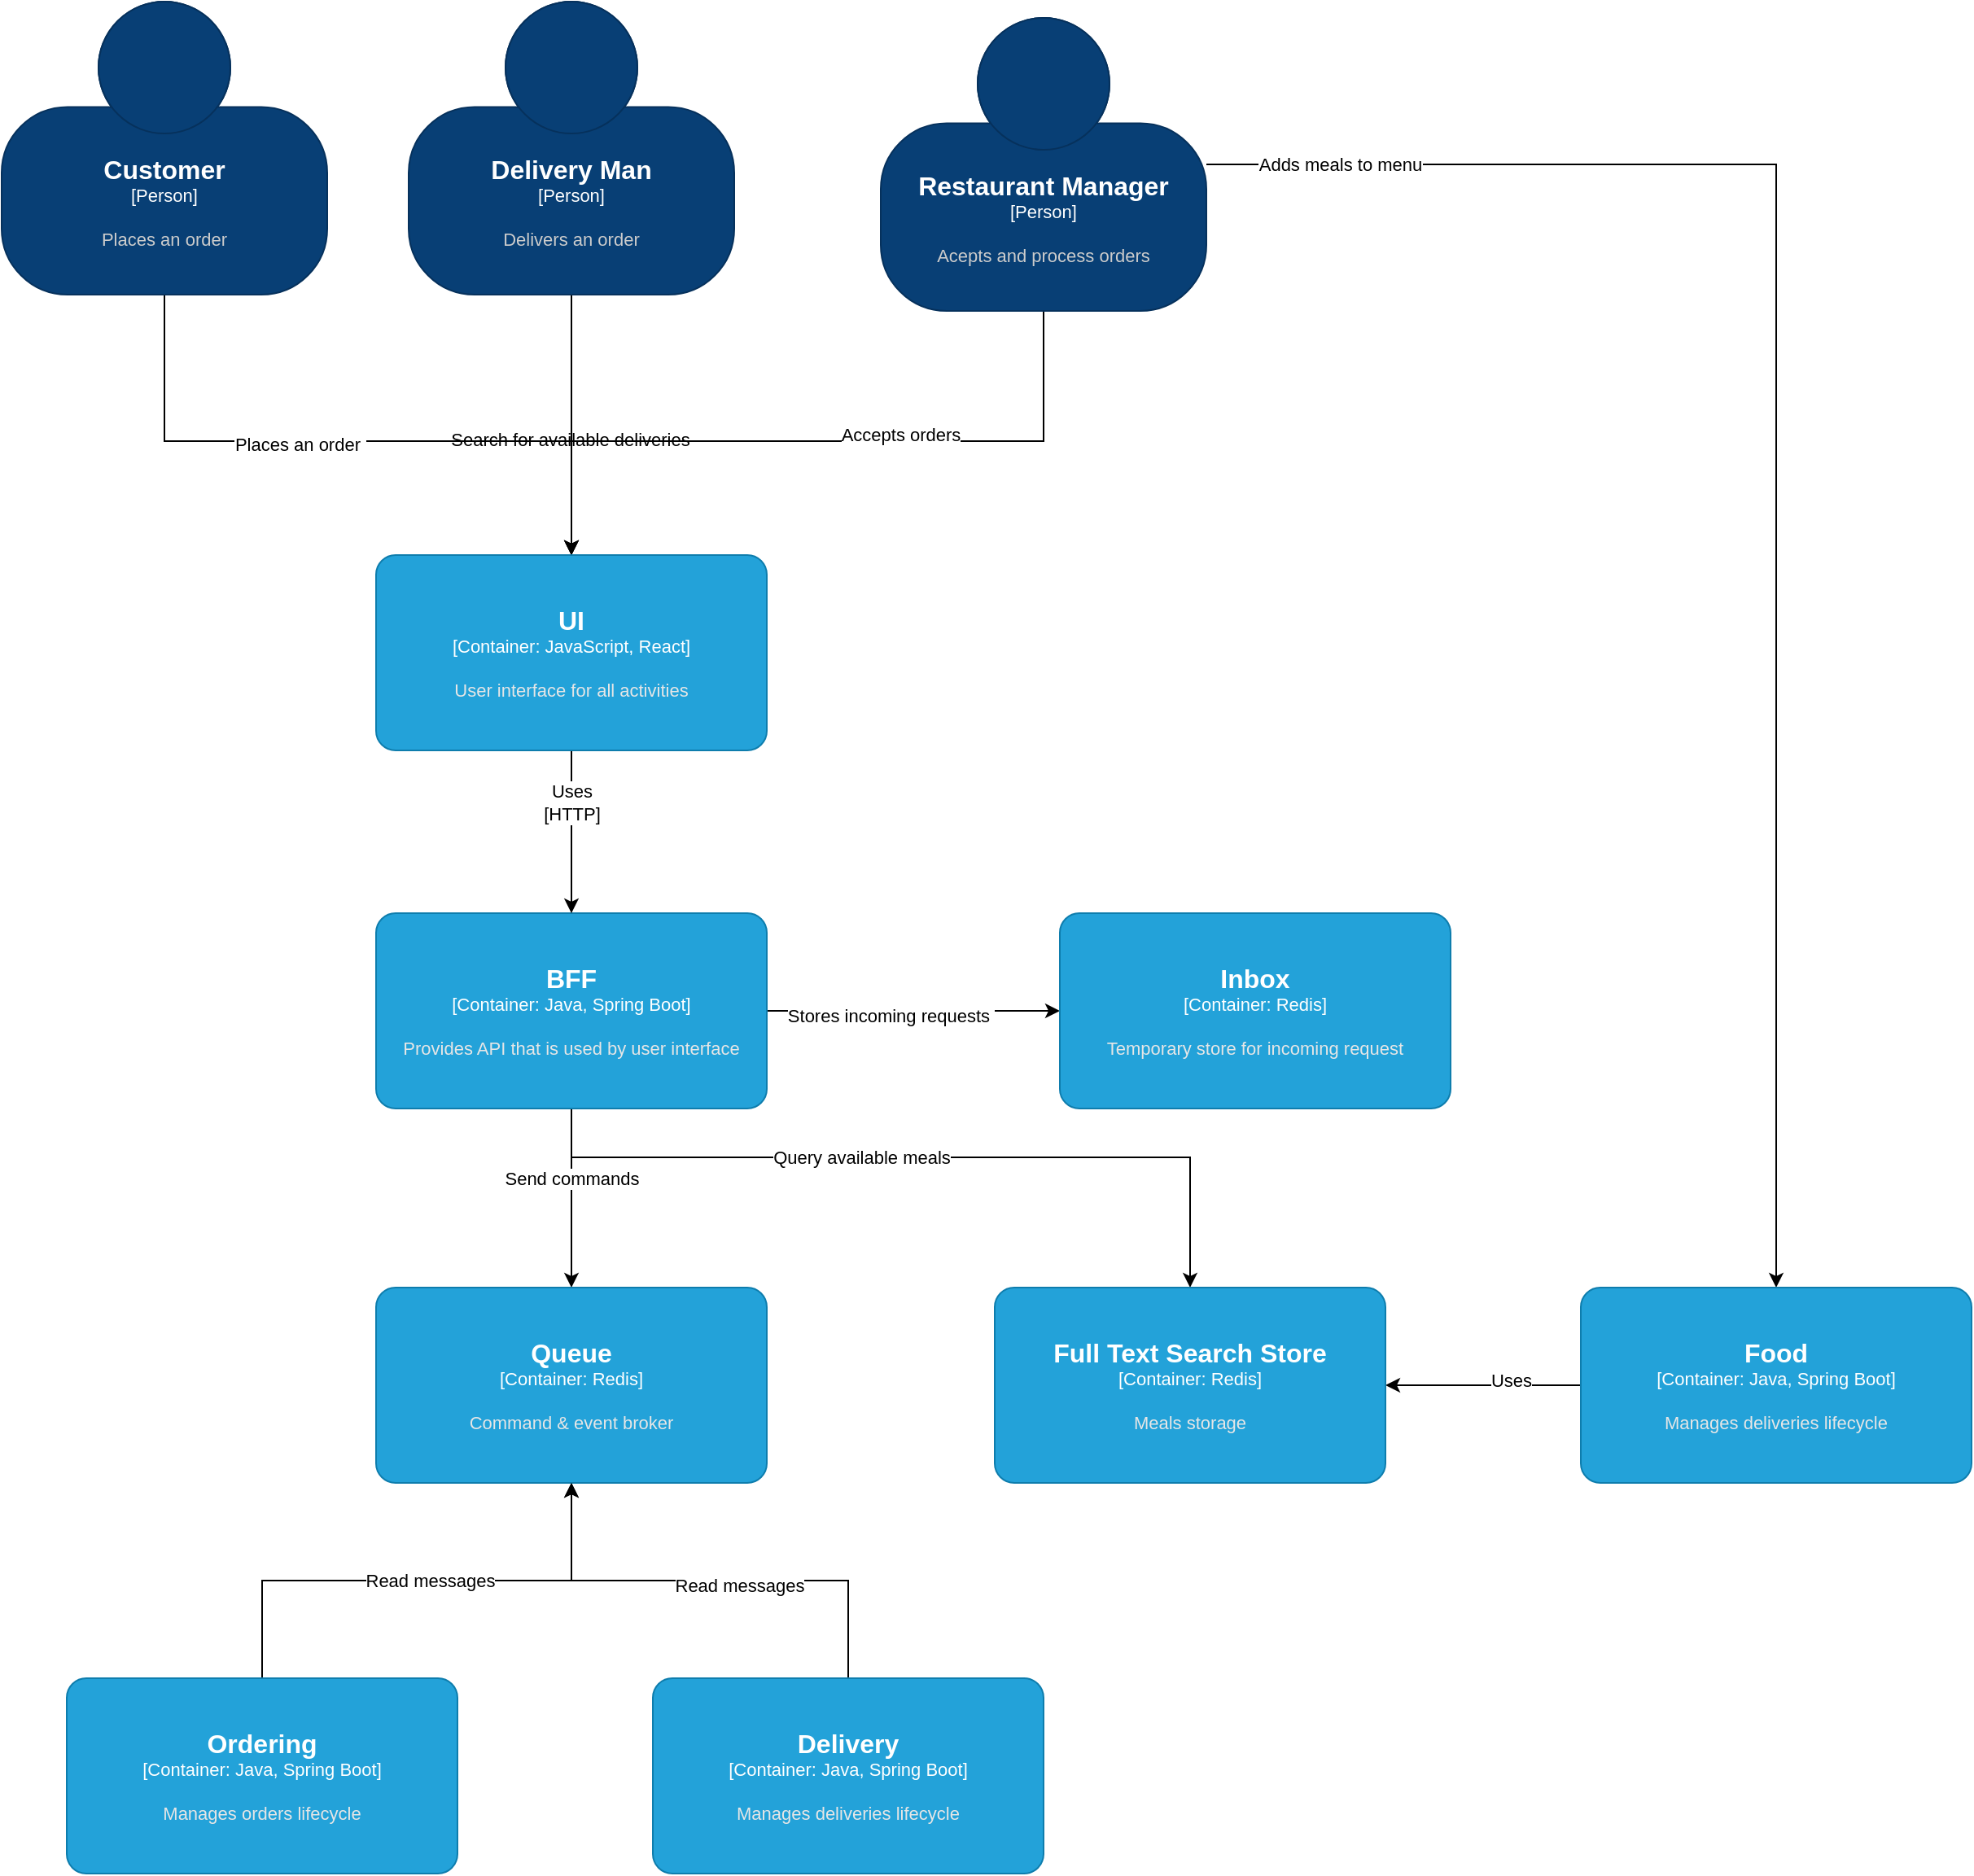 <mxfile version="20.5.3" type="embed" pages="2"><diagram id="RBEaezos3FXac58ys2MJ" name="Containers"><mxGraphModel dx="1485" dy="375" grid="1" gridSize="10" guides="1" tooltips="1" connect="1" arrows="1" fold="1" page="1" pageScale="1" pageWidth="850" pageHeight="1100" math="0" shadow="0"><root><mxCell id="0"/><mxCell id="1" parent="0"/><mxCell id="10" style="edgeStyle=orthogonalEdgeStyle;rounded=0;orthogonalLoop=1;jettySize=auto;html=1;entryX=0.5;entryY=0;entryDx=0;entryDy=0;entryPerimeter=0;" parent="1" source="2" target="6" edge="1"><mxGeometry relative="1" as="geometry"><Array as="points"><mxPoint x="320" y="190"/><mxPoint x="320" y="190"/></Array></mxGeometry></mxCell><mxCell id="11" value="Search for available deliveries" style="edgeLabel;html=1;align=center;verticalAlign=middle;resizable=0;points=[];" parent="10" vertex="1" connectable="0"><mxGeometry x="0.104" y="-1" relative="1" as="geometry"><mxPoint as="offset"/></mxGeometry></mxCell><mxCell id="7" style="edgeStyle=orthogonalEdgeStyle;rounded=0;orthogonalLoop=1;jettySize=auto;html=1;entryX=0.5;entryY=0;entryDx=0;entryDy=0;entryPerimeter=0;" parent="1" source="3" target="6" edge="1"><mxGeometry relative="1" as="geometry"><Array as="points"><mxPoint x="70" y="270"/><mxPoint x="320" y="270"/></Array></mxGeometry></mxCell><mxCell id="8" value="Places an order&amp;nbsp;" style="edgeLabel;html=1;align=center;verticalAlign=middle;resizable=0;points=[];" parent="7" vertex="1" connectable="0"><mxGeometry x="-0.158" y="-2" relative="1" as="geometry"><mxPoint as="offset"/></mxGeometry></mxCell><object placeholders="1" c4Name="Customer" c4Type="Person" c4Description="Places an order" label="&lt;font style=&quot;font-size: 16px&quot;&gt;&lt;b&gt;%c4Name%&lt;/b&gt;&lt;/font&gt;&lt;div&gt;[%c4Type%]&lt;/div&gt;&lt;br&gt;&lt;div&gt;&lt;font style=&quot;font-size: 11px&quot;&gt;&lt;font color=&quot;#cccccc&quot;&gt;%c4Description%&lt;/font&gt;&lt;/div&gt;" id="3"><mxCell style="html=1;fontSize=11;dashed=0;whiteSpace=wrap;fillColor=#083F75;strokeColor=#06315C;fontColor=#ffffff;shape=mxgraph.c4.person2;align=center;metaEdit=1;points=[[0.5,0,0],[1,0.5,0],[1,0.75,0],[0.75,1,0],[0.5,1,0],[0.25,1,0],[0,0.75,0],[0,0.5,0]];resizable=0;" parent="1" vertex="1"><mxGeometry x="-30" width="200" height="180" as="geometry"/></mxCell></object><mxCell id="9" style="edgeStyle=orthogonalEdgeStyle;rounded=0;orthogonalLoop=1;jettySize=auto;html=1;entryX=0.5;entryY=0;entryDx=0;entryDy=0;entryPerimeter=0;startArrow=none;" parent="1" source="2" target="6" edge="1"><mxGeometry relative="1" as="geometry"/></mxCell><mxCell id="7efCB9DDL_w3HXMfLn-I-29" style="edgeStyle=orthogonalEdgeStyle;rounded=0;orthogonalLoop=1;jettySize=auto;html=1;entryX=0.5;entryY=0;entryDx=0;entryDy=0;entryPerimeter=0;" edge="1" parent="1" source="4" target="7efCB9DDL_w3HXMfLn-I-26"><mxGeometry relative="1" as="geometry"/></mxCell><mxCell id="7efCB9DDL_w3HXMfLn-I-33" value="Adds meals to menu" style="edgeLabel;html=1;align=center;verticalAlign=middle;resizable=0;points=[];" vertex="1" connectable="0" parent="7efCB9DDL_w3HXMfLn-I-29"><mxGeometry x="-0.843" relative="1" as="geometry"><mxPoint as="offset"/></mxGeometry></mxCell><mxCell id="7efCB9DDL_w3HXMfLn-I-31" style="edgeStyle=orthogonalEdgeStyle;rounded=0;orthogonalLoop=1;jettySize=auto;html=1;entryX=0.5;entryY=0;entryDx=0;entryDy=0;entryPerimeter=0;" edge="1" parent="1" source="4" target="6"><mxGeometry relative="1" as="geometry"><Array as="points"><mxPoint x="610" y="270"/><mxPoint x="320" y="270"/></Array></mxGeometry></mxCell><mxCell id="7efCB9DDL_w3HXMfLn-I-32" value="Accepts orders" style="edgeLabel;html=1;align=center;verticalAlign=middle;resizable=0;points=[];" vertex="1" connectable="0" parent="7efCB9DDL_w3HXMfLn-I-31"><mxGeometry x="-0.235" y="-4" relative="1" as="geometry"><mxPoint as="offset"/></mxGeometry></mxCell><object placeholders="1" c4Name="Restaurant Manager" c4Type="Person" c4Description="Acepts and process orders" label="&lt;font style=&quot;font-size: 16px&quot;&gt;&lt;b&gt;%c4Name%&lt;/b&gt;&lt;/font&gt;&lt;div&gt;[%c4Type%]&lt;/div&gt;&lt;br&gt;&lt;div&gt;&lt;font style=&quot;font-size: 11px&quot;&gt;&lt;font color=&quot;#cccccc&quot;&gt;%c4Description%&lt;/font&gt;&lt;/div&gt;" id="4"><mxCell style="html=1;fontSize=11;dashed=0;whiteSpace=wrap;fillColor=#083F75;strokeColor=#06315C;fontColor=#ffffff;shape=mxgraph.c4.person2;align=center;metaEdit=1;points=[[0.5,0,0],[1,0.5,0],[1,0.75,0],[0.75,1,0],[0.5,1,0],[0.25,1,0],[0,0.75,0],[0,0.5,0]];resizable=0;" parent="1" vertex="1"><mxGeometry x="510" y="10" width="200" height="180" as="geometry"/></mxCell></object><mxCell id="7efCB9DDL_w3HXMfLn-I-17" style="edgeStyle=orthogonalEdgeStyle;rounded=0;orthogonalLoop=1;jettySize=auto;html=1;entryX=0;entryY=0.5;entryDx=0;entryDy=0;entryPerimeter=0;" edge="1" parent="1" source="5" target="17"><mxGeometry relative="1" as="geometry"/></mxCell><mxCell id="7efCB9DDL_w3HXMfLn-I-19" value="Stores incoming requests&amp;nbsp;" style="edgeLabel;html=1;align=center;verticalAlign=middle;resizable=0;points=[];" vertex="1" connectable="0" parent="7efCB9DDL_w3HXMfLn-I-17"><mxGeometry x="-0.147" y="-3" relative="1" as="geometry"><mxPoint x="-1" as="offset"/></mxGeometry></mxCell><mxCell id="7efCB9DDL_w3HXMfLn-I-18" style="edgeStyle=orthogonalEdgeStyle;rounded=0;orthogonalLoop=1;jettySize=auto;html=1;" edge="1" parent="1" source="5" target="16"><mxGeometry relative="1" as="geometry"/></mxCell><mxCell id="7efCB9DDL_w3HXMfLn-I-20" value="Send commands" style="edgeLabel;html=1;align=center;verticalAlign=middle;resizable=0;points=[];" vertex="1" connectable="0" parent="7efCB9DDL_w3HXMfLn-I-18"><mxGeometry x="-0.223" relative="1" as="geometry"><mxPoint as="offset"/></mxGeometry></mxCell><mxCell id="7efCB9DDL_w3HXMfLn-I-34" style="edgeStyle=orthogonalEdgeStyle;rounded=0;orthogonalLoop=1;jettySize=auto;html=1;" edge="1" parent="1" source="5" target="7efCB9DDL_w3HXMfLn-I-27"><mxGeometry relative="1" as="geometry"><Array as="points"><mxPoint x="320" y="710"/><mxPoint x="700" y="710"/></Array></mxGeometry></mxCell><mxCell id="7efCB9DDL_w3HXMfLn-I-36" value="Query available meals" style="edgeLabel;html=1;align=center;verticalAlign=middle;resizable=0;points=[];" vertex="1" connectable="0" parent="7efCB9DDL_w3HXMfLn-I-34"><mxGeometry x="-0.152" relative="1" as="geometry"><mxPoint as="offset"/></mxGeometry></mxCell><object placeholders="1" c4Name="BFF" c4Type="Container" c4Technology="Java, Spring Boot" c4Description="Provides API that is used by user interface" label="&lt;font style=&quot;font-size: 16px&quot;&gt;&lt;b&gt;%c4Name%&lt;/b&gt;&lt;/font&gt;&lt;div&gt;[%c4Type%: %c4Technology%]&lt;/div&gt;&lt;br&gt;&lt;div&gt;&lt;font style=&quot;font-size: 11px&quot;&gt;&lt;font color=&quot;#E6E6E6&quot;&gt;%c4Description%&lt;/font&gt;&lt;/div&gt;" id="5"><mxCell style="rounded=1;whiteSpace=wrap;html=1;fontSize=11;labelBackgroundColor=none;fillColor=#23A2D9;fontColor=#ffffff;align=center;arcSize=10;strokeColor=#0E7DAD;metaEdit=1;resizable=0;points=[[0.25,0,0],[0.5,0,0],[0.75,0,0],[1,0.25,0],[1,0.5,0],[1,0.75,0],[0.75,1,0],[0.5,1,0],[0.25,1,0],[0,0.75,0],[0,0.5,0],[0,0.25,0]];" parent="1" vertex="1"><mxGeometry x="200" y="560" width="240" height="120" as="geometry"/></mxCell></object><mxCell id="12" style="edgeStyle=orthogonalEdgeStyle;rounded=0;orthogonalLoop=1;jettySize=auto;html=1;entryX=0.5;entryY=0;entryDx=0;entryDy=0;entryPerimeter=0;" parent="1" source="6" target="5" edge="1"><mxGeometry relative="1" as="geometry"/></mxCell><mxCell id="13" value="Uses&lt;br&gt;[HTTP]" style="edgeLabel;html=1;align=center;verticalAlign=middle;resizable=0;points=[];" parent="12" vertex="1" connectable="0"><mxGeometry x="-0.374" relative="1" as="geometry"><mxPoint as="offset"/></mxGeometry></mxCell><object placeholders="1" c4Name="UI" c4Type="Container" c4Technology="JavaScript, React" c4Description="User interface for all activities" label="&lt;font style=&quot;font-size: 16px&quot;&gt;&lt;b&gt;%c4Name%&lt;/b&gt;&lt;/font&gt;&lt;div&gt;[%c4Type%: %c4Technology%]&lt;/div&gt;&lt;br&gt;&lt;div&gt;&lt;font style=&quot;font-size: 11px&quot;&gt;&lt;font color=&quot;#E6E6E6&quot;&gt;%c4Description%&lt;/font&gt;&lt;/div&gt;" id="6"><mxCell style="rounded=1;whiteSpace=wrap;html=1;fontSize=11;labelBackgroundColor=none;fillColor=#23A2D9;fontColor=#ffffff;align=center;arcSize=10;strokeColor=#0E7DAD;metaEdit=1;resizable=0;points=[[0.25,0,0],[0.5,0,0],[0.75,0,0],[1,0.25,0],[1,0.5,0],[1,0.75,0],[0.75,1,0],[0.5,1,0],[0.25,1,0],[0,0.75,0],[0,0.5,0],[0,0.25,0]];" parent="1" vertex="1"><mxGeometry x="200" y="340" width="240" height="120" as="geometry"/></mxCell></object><mxCell id="7efCB9DDL_w3HXMfLn-I-21" style="edgeStyle=orthogonalEdgeStyle;rounded=0;orthogonalLoop=1;jettySize=auto;html=1;entryX=0.5;entryY=1;entryDx=0;entryDy=0;entryPerimeter=0;" edge="1" parent="1" source="14" target="16"><mxGeometry relative="1" as="geometry"/></mxCell><mxCell id="7efCB9DDL_w3HXMfLn-I-22" value="Read messages" style="edgeLabel;html=1;align=center;verticalAlign=middle;resizable=0;points=[];" vertex="1" connectable="0" parent="7efCB9DDL_w3HXMfLn-I-21"><mxGeometry x="0.051" relative="1" as="geometry"><mxPoint as="offset"/></mxGeometry></mxCell><object placeholders="1" c4Name="Ordering" c4Type="Container" c4Technology="Java, Spring Boot" c4Description="Manages orders lifecycle" label="&lt;font style=&quot;font-size: 16px&quot;&gt;&lt;b&gt;%c4Name%&lt;/b&gt;&lt;/font&gt;&lt;div&gt;[%c4Type%: %c4Technology%]&lt;/div&gt;&lt;br&gt;&lt;div&gt;&lt;font style=&quot;font-size: 11px&quot;&gt;&lt;font color=&quot;#E6E6E6&quot;&gt;%c4Description%&lt;/font&gt;&lt;/div&gt;" id="14"><mxCell style="rounded=1;whiteSpace=wrap;html=1;fontSize=11;labelBackgroundColor=none;fillColor=#23A2D9;fontColor=#ffffff;align=center;arcSize=10;strokeColor=#0E7DAD;metaEdit=1;resizable=0;points=[[0.25,0,0],[0.5,0,0],[0.75,0,0],[1,0.25,0],[1,0.5,0],[1,0.75,0],[0.75,1,0],[0.5,1,0],[0.25,1,0],[0,0.75,0],[0,0.5,0],[0,0.25,0]];" vertex="1" parent="1"><mxGeometry x="10" y="1030" width="240" height="120" as="geometry"/></mxCell></object><object placeholders="1" c4Name="Queue" c4Type="Container" c4Technology="Redis" c4Description="Command &amp; event broker" label="&lt;font style=&quot;font-size: 16px&quot;&gt;&lt;b&gt;%c4Name%&lt;/b&gt;&lt;/font&gt;&lt;div&gt;[%c4Type%: %c4Technology%]&lt;/div&gt;&lt;br&gt;&lt;div&gt;&lt;font style=&quot;font-size: 11px&quot;&gt;&lt;font color=&quot;#E6E6E6&quot;&gt;%c4Description%&lt;/font&gt;&lt;/div&gt;" id="16"><mxCell style="rounded=1;whiteSpace=wrap;html=1;fontSize=11;labelBackgroundColor=none;fillColor=#23A2D9;fontColor=#ffffff;align=center;arcSize=10;strokeColor=#0E7DAD;metaEdit=1;resizable=0;points=[[0.25,0,0],[0.5,0,0],[0.75,0,0],[1,0.25,0],[1,0.5,0],[1,0.75,0],[0.75,1,0],[0.5,1,0],[0.25,1,0],[0,0.75,0],[0,0.5,0],[0,0.25,0]];" vertex="1" parent="1"><mxGeometry x="200" y="790" width="240" height="120" as="geometry"/></mxCell></object><object placeholders="1" c4Name="Inbox" c4Type="Container" c4Technology="Redis" c4Description="Temporary store for incoming request" label="&lt;font style=&quot;font-size: 16px&quot;&gt;&lt;b&gt;%c4Name%&lt;/b&gt;&lt;/font&gt;&lt;div&gt;[%c4Type%: %c4Technology%]&lt;/div&gt;&lt;br&gt;&lt;div&gt;&lt;font style=&quot;font-size: 11px&quot;&gt;&lt;font color=&quot;#E6E6E6&quot;&gt;%c4Description%&lt;/font&gt;&lt;/div&gt;" id="17"><mxCell style="rounded=1;whiteSpace=wrap;html=1;fontSize=11;labelBackgroundColor=none;fillColor=#23A2D9;fontColor=#ffffff;align=center;arcSize=10;strokeColor=#0E7DAD;metaEdit=1;resizable=0;points=[[0.25,0,0],[0.5,0,0],[0.75,0,0],[1,0.25,0],[1,0.5,0],[1,0.75,0],[0.75,1,0],[0.5,1,0],[0.25,1,0],[0,0.75,0],[0,0.5,0],[0,0.25,0]];" vertex="1" parent="1"><mxGeometry x="620" y="560" width="240" height="120" as="geometry"/></mxCell></object><mxCell id="7efCB9DDL_w3HXMfLn-I-24" style="edgeStyle=orthogonalEdgeStyle;rounded=0;orthogonalLoop=1;jettySize=auto;html=1;entryX=0.5;entryY=1;entryDx=0;entryDy=0;entryPerimeter=0;" edge="1" parent="1" source="7efCB9DDL_w3HXMfLn-I-23" target="16"><mxGeometry relative="1" as="geometry"/></mxCell><mxCell id="7efCB9DDL_w3HXMfLn-I-25" value="Read messages" style="edgeLabel;html=1;align=center;verticalAlign=middle;resizable=0;points=[];" vertex="1" connectable="0" parent="7efCB9DDL_w3HXMfLn-I-24"><mxGeometry x="-0.12" y="3" relative="1" as="geometry"><mxPoint as="offset"/></mxGeometry></mxCell><object placeholders="1" c4Name="Delivery" c4Type="Container" c4Technology="Java, Spring Boot" c4Description="Manages deliveries lifecycle" label="&lt;font style=&quot;font-size: 16px&quot;&gt;&lt;b&gt;%c4Name%&lt;/b&gt;&lt;/font&gt;&lt;div&gt;[%c4Type%: %c4Technology%]&lt;/div&gt;&lt;br&gt;&lt;div&gt;&lt;font style=&quot;font-size: 11px&quot;&gt;&lt;font color=&quot;#E6E6E6&quot;&gt;%c4Description%&lt;/font&gt;&lt;/div&gt;" id="7efCB9DDL_w3HXMfLn-I-23"><mxCell style="rounded=1;whiteSpace=wrap;html=1;fontSize=11;labelBackgroundColor=none;fillColor=#23A2D9;fontColor=#ffffff;align=center;arcSize=10;strokeColor=#0E7DAD;metaEdit=1;resizable=0;points=[[0.25,0,0],[0.5,0,0],[0.75,0,0],[1,0.25,0],[1,0.5,0],[1,0.75,0],[0.75,1,0],[0.5,1,0],[0.25,1,0],[0,0.75,0],[0,0.5,0],[0,0.25,0]];" vertex="1" parent="1"><mxGeometry x="370" y="1030" width="240" height="120" as="geometry"/></mxCell></object><mxCell id="7efCB9DDL_w3HXMfLn-I-37" style="edgeStyle=orthogonalEdgeStyle;rounded=0;orthogonalLoop=1;jettySize=auto;html=1;" edge="1" parent="1" source="7efCB9DDL_w3HXMfLn-I-26" target="7efCB9DDL_w3HXMfLn-I-27"><mxGeometry relative="1" as="geometry"/></mxCell><mxCell id="7efCB9DDL_w3HXMfLn-I-38" value="Uses" style="edgeLabel;html=1;align=center;verticalAlign=middle;resizable=0;points=[];" vertex="1" connectable="0" parent="7efCB9DDL_w3HXMfLn-I-37"><mxGeometry x="-0.279" y="-3" relative="1" as="geometry"><mxPoint as="offset"/></mxGeometry></mxCell><object placeholders="1" c4Name="Food" c4Type="Container" c4Technology="Java, Spring Boot" c4Description="Manages deliveries lifecycle" label="&lt;font style=&quot;font-size: 16px&quot;&gt;&lt;b&gt;%c4Name%&lt;/b&gt;&lt;/font&gt;&lt;div&gt;[%c4Type%: %c4Technology%]&lt;/div&gt;&lt;br&gt;&lt;div&gt;&lt;font style=&quot;font-size: 11px&quot;&gt;&lt;font color=&quot;#E6E6E6&quot;&gt;%c4Description%&lt;/font&gt;&lt;/div&gt;" id="7efCB9DDL_w3HXMfLn-I-26"><mxCell style="rounded=1;whiteSpace=wrap;html=1;fontSize=11;labelBackgroundColor=none;fillColor=#23A2D9;fontColor=#ffffff;align=center;arcSize=10;strokeColor=#0E7DAD;metaEdit=1;resizable=0;points=[[0.25,0,0],[0.5,0,0],[0.75,0,0],[1,0.25,0],[1,0.5,0],[1,0.75,0],[0.75,1,0],[0.5,1,0],[0.25,1,0],[0,0.75,0],[0,0.5,0],[0,0.25,0]];" vertex="1" parent="1"><mxGeometry x="940" y="790" width="240" height="120" as="geometry"/></mxCell></object><object placeholders="1" c4Name="Full Text Search Store" c4Type="Container" c4Technology="Redis" c4Description="Meals storage" label="&lt;font style=&quot;font-size: 16px&quot;&gt;&lt;b&gt;%c4Name%&lt;/b&gt;&lt;/font&gt;&lt;div&gt;[%c4Type%: %c4Technology%]&lt;/div&gt;&lt;br&gt;&lt;div&gt;&lt;font style=&quot;font-size: 11px&quot;&gt;&lt;font color=&quot;#E6E6E6&quot;&gt;%c4Description%&lt;/font&gt;&lt;/div&gt;" id="7efCB9DDL_w3HXMfLn-I-27"><mxCell style="rounded=1;whiteSpace=wrap;html=1;fontSize=11;labelBackgroundColor=none;fillColor=#23A2D9;fontColor=#ffffff;align=center;arcSize=10;strokeColor=#0E7DAD;metaEdit=1;resizable=0;points=[[0.25,0,0],[0.5,0,0],[0.75,0,0],[1,0.25,0],[1,0.5,0],[1,0.75,0],[0.75,1,0],[0.5,1,0],[0.25,1,0],[0,0.75,0],[0,0.5,0],[0,0.25,0]];" vertex="1" parent="1"><mxGeometry x="580" y="790" width="240" height="120" as="geometry"/></mxCell></object><object placeholders="1" c4Name="Delivery Man" c4Type="Person" c4Description="Delivers an order" label="&lt;font style=&quot;font-size: 16px&quot;&gt;&lt;b&gt;%c4Name%&lt;/b&gt;&lt;/font&gt;&lt;div&gt;[%c4Type%]&lt;/div&gt;&lt;br&gt;&lt;div&gt;&lt;font style=&quot;font-size: 11px&quot;&gt;&lt;font color=&quot;#cccccc&quot;&gt;%c4Description%&lt;/font&gt;&lt;/div&gt;" id="2"><mxCell style="html=1;fontSize=11;dashed=0;whiteSpace=wrap;fillColor=#083F75;strokeColor=#06315C;fontColor=#ffffff;shape=mxgraph.c4.person2;align=center;metaEdit=1;points=[[0.5,0,0],[1,0.5,0],[1,0.75,0],[0.75,1,0],[0.5,1,0],[0.25,1,0],[0,0.75,0],[0,0.5,0]];resizable=0;" parent="1" vertex="1"><mxGeometry x="220" width="200" height="180" as="geometry"/></mxCell></object></root></mxGraphModel></diagram><diagram id="PQ561XUMecCFhpAcm0Dr" name="Component Redis"><mxGraphModel dx="784" dy="525" grid="1" gridSize="10" guides="1" tooltips="1" connect="1" arrows="1" fold="1" page="1" pageScale="1" pageWidth="850" pageHeight="1100" math="0" shadow="0"><root><mxCell id="0"/><mxCell id="1" parent="0"/><object placeholders="1" c4Name="Queue" c4Type="Container" c4Technology="Redis" c4Description="Command &amp; event broker" label="&lt;font style=&quot;font-size: 16px&quot;&gt;&lt;b&gt;%c4Name%&lt;/b&gt;&lt;/font&gt;&lt;div&gt;[%c4Type%: %c4Technology%]&lt;/div&gt;&lt;br&gt;&lt;div&gt;&lt;font style=&quot;font-size: 11px&quot;&gt;&lt;font color=&quot;#E6E6E6&quot;&gt;%c4Description%&lt;/font&gt;&lt;/div&gt;" id="PEEnIgDc2lJgDDGQEAod-1"><mxCell style="rounded=1;whiteSpace=wrap;html=1;fontSize=11;labelBackgroundColor=none;fillColor=#23A2D9;fontColor=#ffffff;align=center;arcSize=10;strokeColor=#0E7DAD;metaEdit=1;resizable=0;points=[[0.25,0,0],[0.5,0,0],[0.75,0,0],[1,0.25,0],[1,0.5,0],[1,0.75,0],[0.75,1,0],[0.5,1,0],[0.25,1,0],[0,0.75,0],[0,0.5,0],[0,0.25,0]];" vertex="1" parent="1"><mxGeometry x="490" y="570" width="240" height="120" as="geometry"/></mxCell></object><object placeholders="1" c4Name="Inbox" c4Type="Container" c4Technology="Redis" c4Description="Temporary store for incoming request" label="&lt;font style=&quot;font-size: 16px&quot;&gt;&lt;b&gt;%c4Name%&lt;/b&gt;&lt;/font&gt;&lt;div&gt;[%c4Type%: %c4Technology%]&lt;/div&gt;&lt;br&gt;&lt;div&gt;&lt;font style=&quot;font-size: 11px&quot;&gt;&lt;font color=&quot;#E6E6E6&quot;&gt;%c4Description%&lt;/font&gt;&lt;/div&gt;" id="PEEnIgDc2lJgDDGQEAod-2"><mxCell style="rounded=1;whiteSpace=wrap;html=1;fontSize=11;labelBackgroundColor=none;fillColor=#23A2D9;fontColor=#ffffff;align=center;arcSize=10;strokeColor=#0E7DAD;metaEdit=1;resizable=0;points=[[0.25,0,0],[0.5,0,0],[0.75,0,0],[1,0.25,0],[1,0.5,0],[1,0.75,0],[0.75,1,0],[0.5,1,0],[0.25,1,0],[0,0.75,0],[0,0.5,0],[0,0.25,0]];" vertex="1" parent="1"><mxGeometry x="200" y="570" width="240" height="120" as="geometry"/></mxCell></object></root></mxGraphModel></diagram></mxfile>